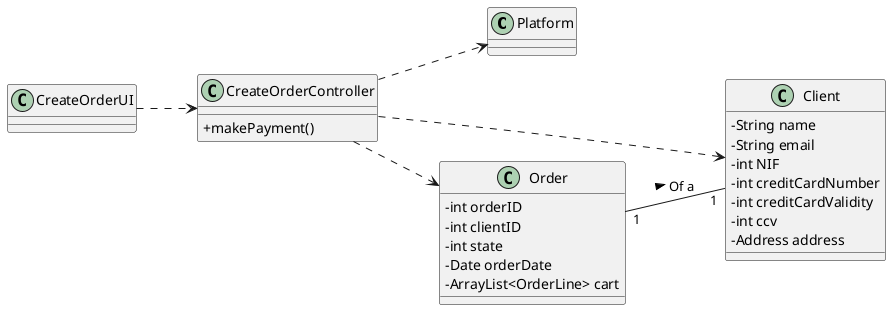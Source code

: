 @startuml
skinparam classAttributeIconSize 0

left to right direction

class Platform {
}

class CreateOrderUI {
}

class CreateOrderController {
    +makePayment()
}

class Client {
  -String name
  -String email
  -int NIF
  -int creditCardNumber
  -int creditCardValidity
  -int ccv
  -Address address
}

class Order {
    -int orderID
    -int clientID
    -int state
    -Date orderDate
    -ArrayList<OrderLine> cart
}


CreateOrderUI ..> CreateOrderController
CreateOrderController ..> Platform
CreateOrderController ..> Client
CreateOrderController ..> Order
Order "1" -- "1" Client : Of a  >


@enduml


